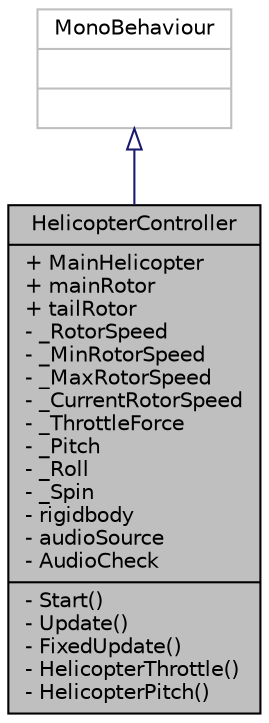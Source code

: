 digraph "HelicopterController"
{
  edge [fontname="Helvetica",fontsize="10",labelfontname="Helvetica",labelfontsize="10"];
  node [fontname="Helvetica",fontsize="10",shape=record];
  Node2 [label="{HelicopterController\n|+ MainHelicopter\l+ mainRotor\l+ tailRotor\l- _RotorSpeed\l- _MinRotorSpeed\l- _MaxRotorSpeed\l- _CurrentRotorSpeed\l- _ThrottleForce\l- _Pitch\l- _Roll\l- _Spin\l- rigidbody\l- audioSource\l- AudioCheck\l|- Start()\l- Update()\l- FixedUpdate()\l- HelicopterThrottle()\l- HelicopterPitch()\l}",height=0.2,width=0.4,color="black", fillcolor="grey75", style="filled", fontcolor="black"];
  Node3 -> Node2 [dir="back",color="midnightblue",fontsize="10",style="solid",arrowtail="onormal",fontname="Helvetica"];
  Node3 [label="{MonoBehaviour\n||}",height=0.2,width=0.4,color="grey75", fillcolor="white", style="filled"];
}
